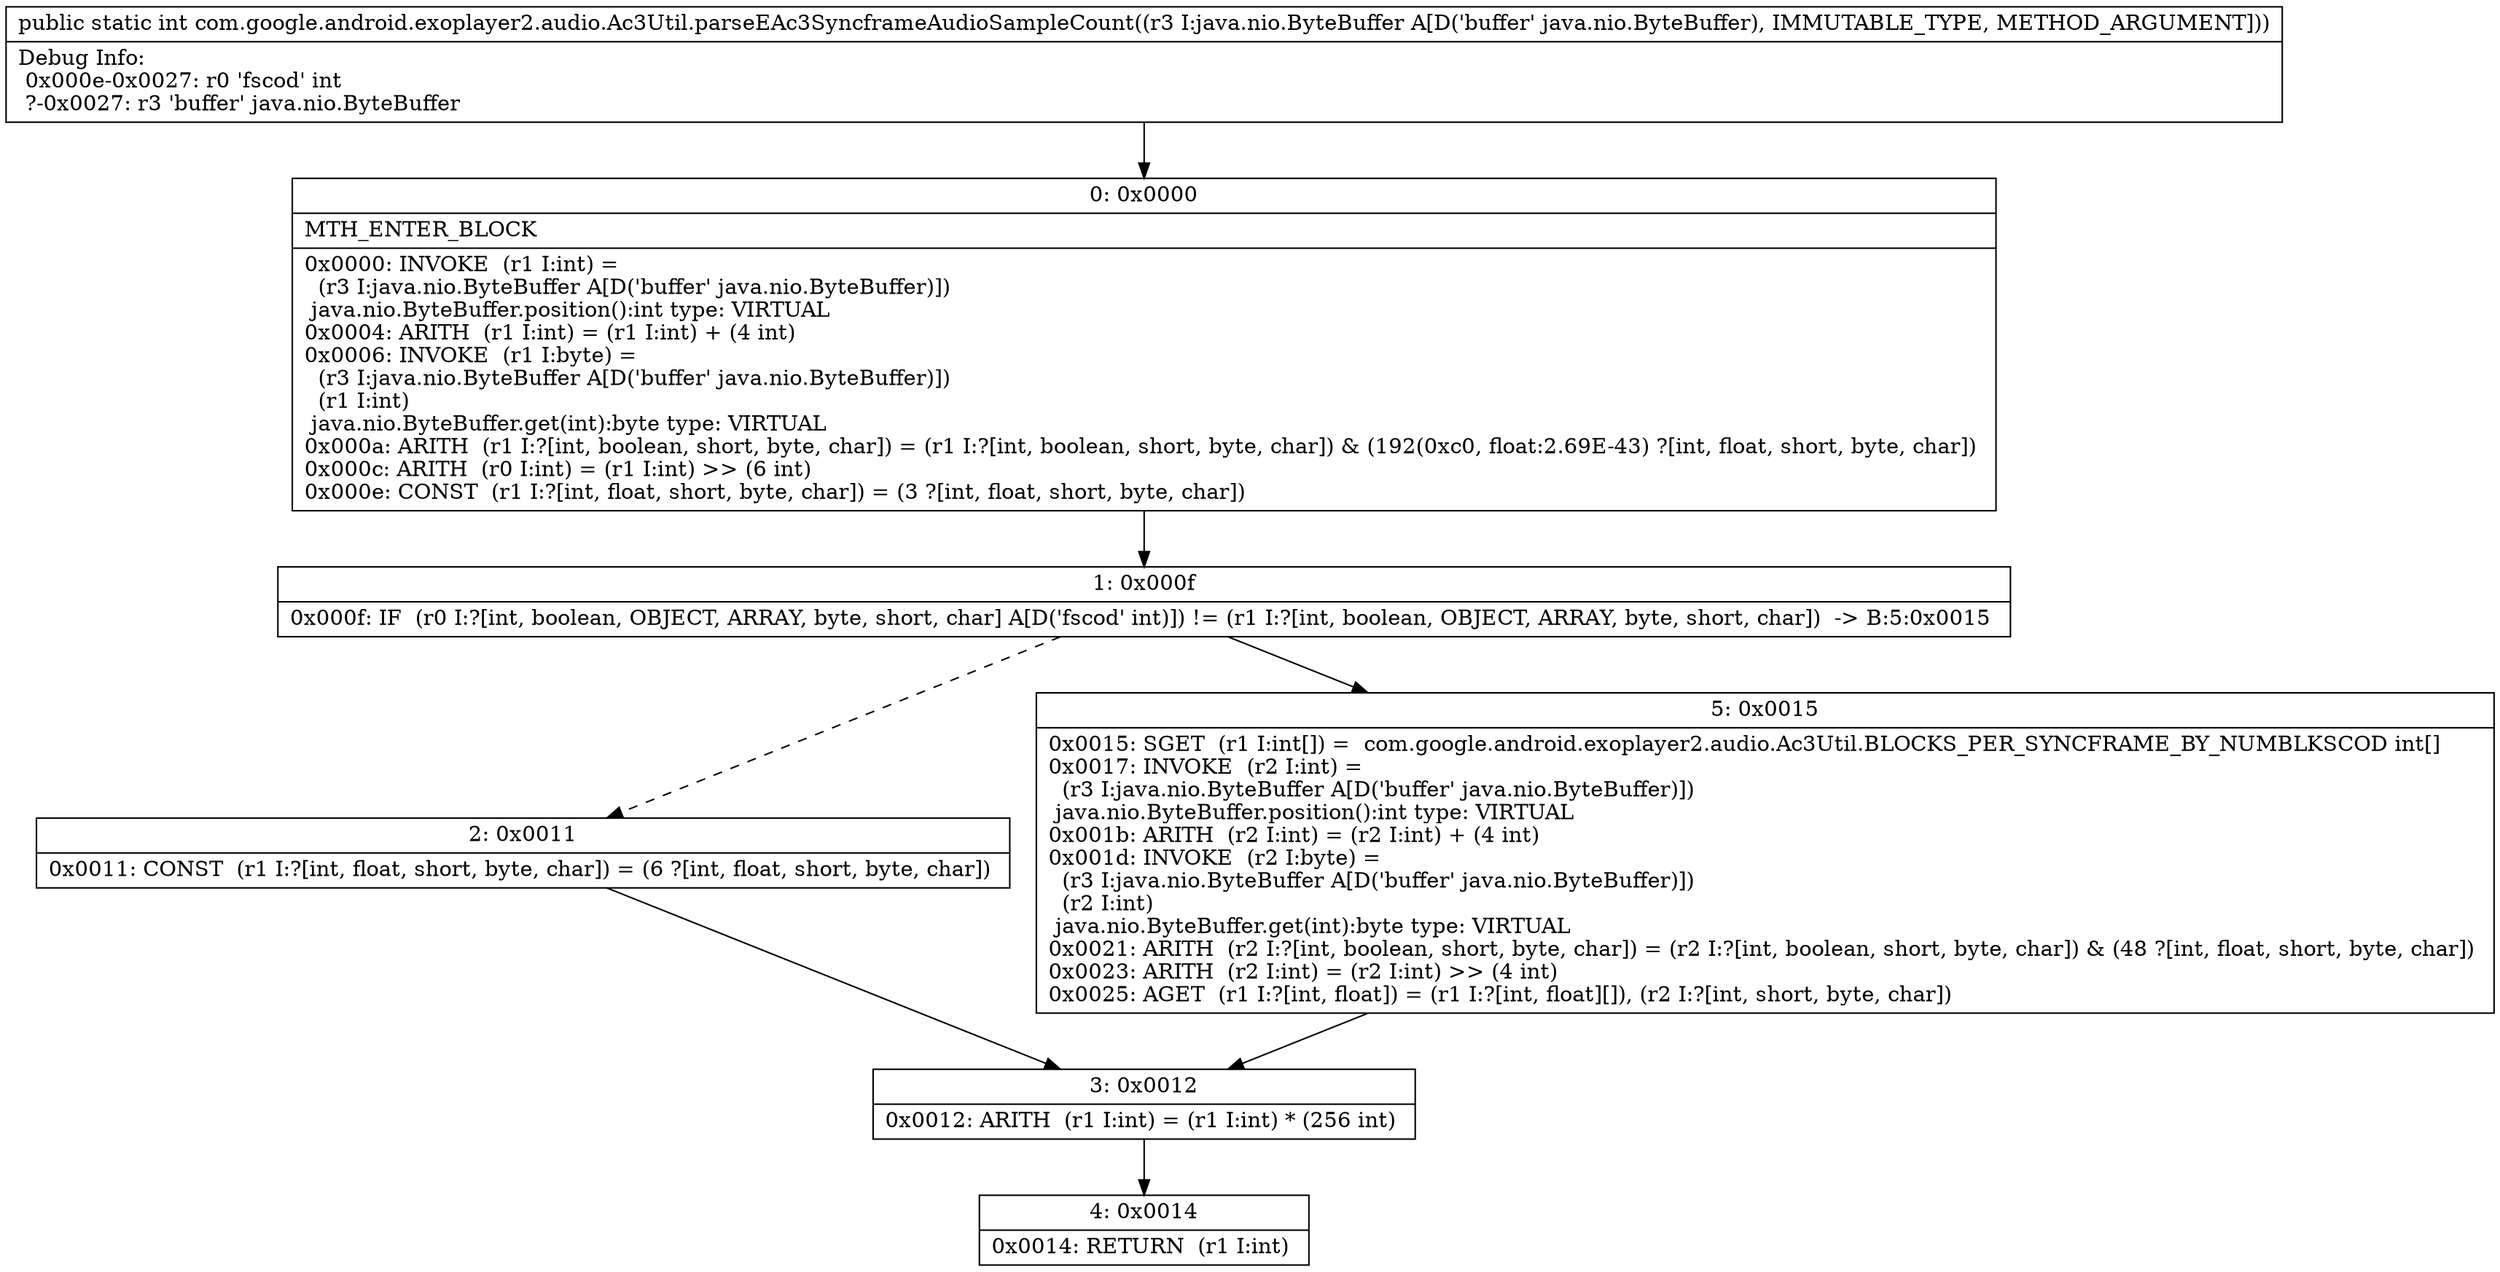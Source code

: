 digraph "CFG forcom.google.android.exoplayer2.audio.Ac3Util.parseEAc3SyncframeAudioSampleCount(Ljava\/nio\/ByteBuffer;)I" {
Node_0 [shape=record,label="{0\:\ 0x0000|MTH_ENTER_BLOCK\l|0x0000: INVOKE  (r1 I:int) = \l  (r3 I:java.nio.ByteBuffer A[D('buffer' java.nio.ByteBuffer)])\l java.nio.ByteBuffer.position():int type: VIRTUAL \l0x0004: ARITH  (r1 I:int) = (r1 I:int) + (4 int) \l0x0006: INVOKE  (r1 I:byte) = \l  (r3 I:java.nio.ByteBuffer A[D('buffer' java.nio.ByteBuffer)])\l  (r1 I:int)\l java.nio.ByteBuffer.get(int):byte type: VIRTUAL \l0x000a: ARITH  (r1 I:?[int, boolean, short, byte, char]) = (r1 I:?[int, boolean, short, byte, char]) & (192(0xc0, float:2.69E\-43) ?[int, float, short, byte, char]) \l0x000c: ARITH  (r0 I:int) = (r1 I:int) \>\> (6 int) \l0x000e: CONST  (r1 I:?[int, float, short, byte, char]) = (3 ?[int, float, short, byte, char]) \l}"];
Node_1 [shape=record,label="{1\:\ 0x000f|0x000f: IF  (r0 I:?[int, boolean, OBJECT, ARRAY, byte, short, char] A[D('fscod' int)]) != (r1 I:?[int, boolean, OBJECT, ARRAY, byte, short, char])  \-\> B:5:0x0015 \l}"];
Node_2 [shape=record,label="{2\:\ 0x0011|0x0011: CONST  (r1 I:?[int, float, short, byte, char]) = (6 ?[int, float, short, byte, char]) \l}"];
Node_3 [shape=record,label="{3\:\ 0x0012|0x0012: ARITH  (r1 I:int) = (r1 I:int) * (256 int) \l}"];
Node_4 [shape=record,label="{4\:\ 0x0014|0x0014: RETURN  (r1 I:int) \l}"];
Node_5 [shape=record,label="{5\:\ 0x0015|0x0015: SGET  (r1 I:int[]) =  com.google.android.exoplayer2.audio.Ac3Util.BLOCKS_PER_SYNCFRAME_BY_NUMBLKSCOD int[] \l0x0017: INVOKE  (r2 I:int) = \l  (r3 I:java.nio.ByteBuffer A[D('buffer' java.nio.ByteBuffer)])\l java.nio.ByteBuffer.position():int type: VIRTUAL \l0x001b: ARITH  (r2 I:int) = (r2 I:int) + (4 int) \l0x001d: INVOKE  (r2 I:byte) = \l  (r3 I:java.nio.ByteBuffer A[D('buffer' java.nio.ByteBuffer)])\l  (r2 I:int)\l java.nio.ByteBuffer.get(int):byte type: VIRTUAL \l0x0021: ARITH  (r2 I:?[int, boolean, short, byte, char]) = (r2 I:?[int, boolean, short, byte, char]) & (48 ?[int, float, short, byte, char]) \l0x0023: ARITH  (r2 I:int) = (r2 I:int) \>\> (4 int) \l0x0025: AGET  (r1 I:?[int, float]) = (r1 I:?[int, float][]), (r2 I:?[int, short, byte, char]) \l}"];
MethodNode[shape=record,label="{public static int com.google.android.exoplayer2.audio.Ac3Util.parseEAc3SyncframeAudioSampleCount((r3 I:java.nio.ByteBuffer A[D('buffer' java.nio.ByteBuffer), IMMUTABLE_TYPE, METHOD_ARGUMENT]))  | Debug Info:\l  0x000e\-0x0027: r0 'fscod' int\l  ?\-0x0027: r3 'buffer' java.nio.ByteBuffer\l}"];
MethodNode -> Node_0;
Node_0 -> Node_1;
Node_1 -> Node_2[style=dashed];
Node_1 -> Node_5;
Node_2 -> Node_3;
Node_3 -> Node_4;
Node_5 -> Node_3;
}

